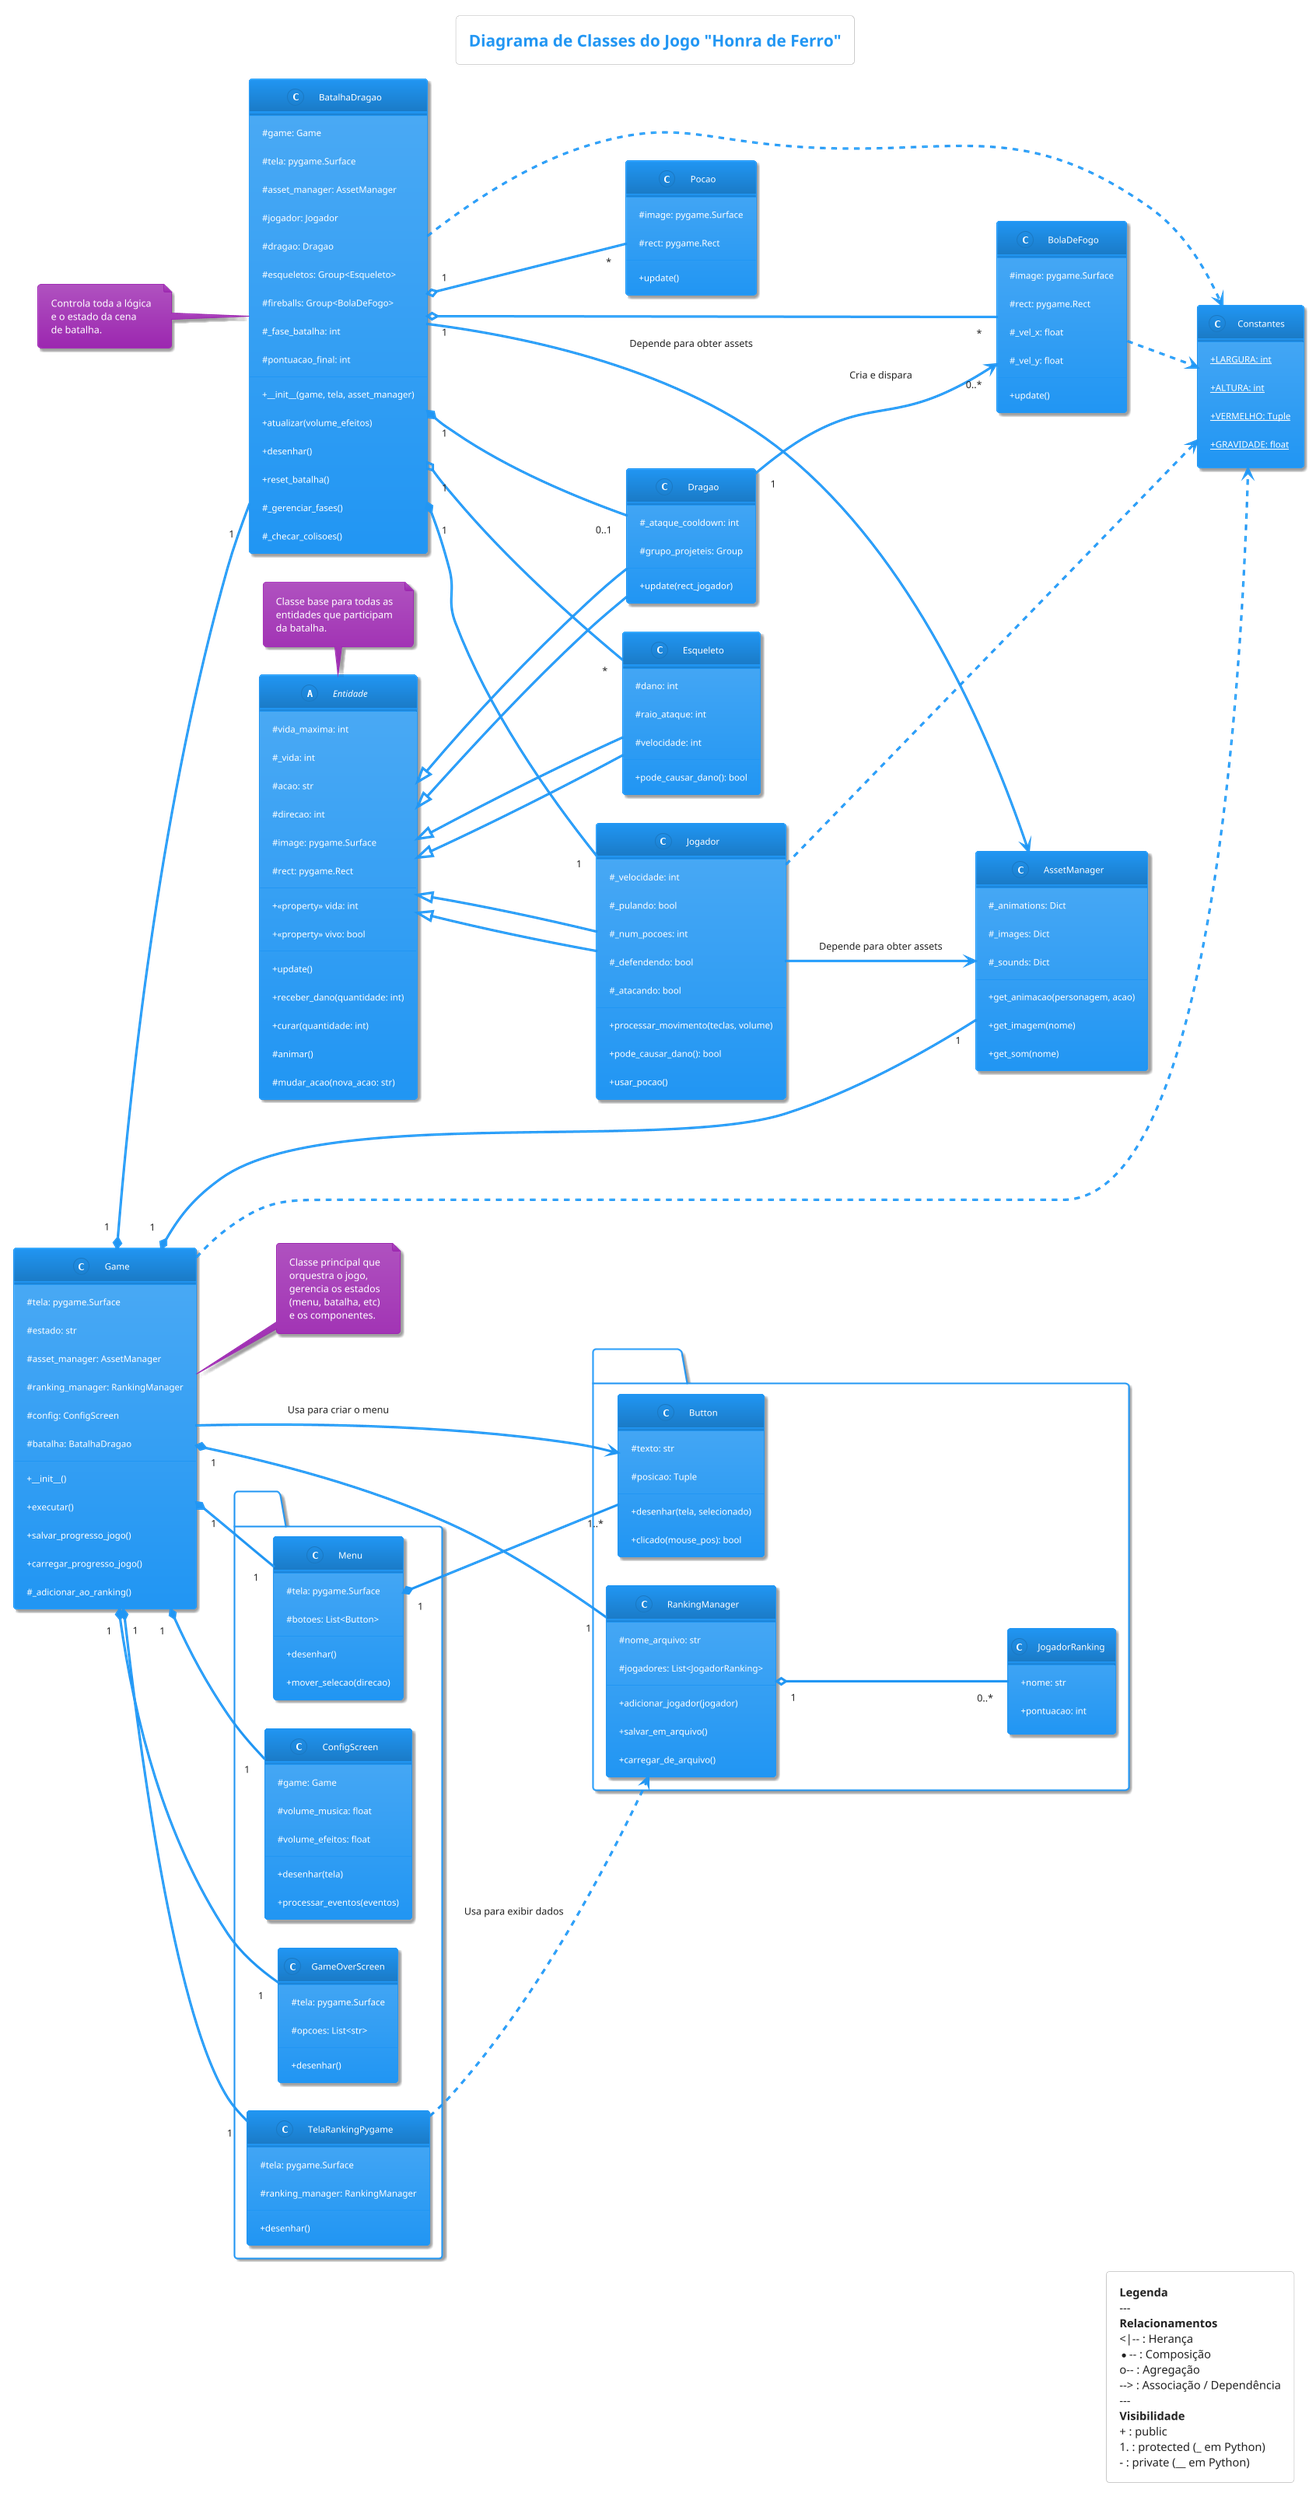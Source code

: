 @startuml "Honra de Ferro - Diagrama de Classes"

' Seta a direção do diagrama e a aparência para melhor legibilidade
left to right direction
skinparam classAttributeIconSize 0
!theme materia

' Título e Legenda
title **Diagrama de Classes do Jogo "Honra de Ferro"**
legend right
  **Legenda**
  ---
  **Relacionamentos**
  <|-- : Herança
  *-- : Composição
  o-- : Agregação
  --> : Associação / Dependência
  ---
  **Visibilidade**
  + : public
  # : protected (_ em Python)
  - : private (__ em Python)
end legend

'#################################
'# Classes Principais do Jogo
'#################################
class Game {
  # tela: pygame.Surface
  # estado: str
  # asset_manager: AssetManager
  # ranking_manager: RankingManager
  # config: ConfigScreen
  # batalha: BatalhaDragao
  --
  + __init__()
  + executar()
  + salvar_progresso_jogo()
  + carregar_progresso_jogo()
  # _adicionar_ao_ranking()
}

class BatalhaDragao {
  # game: Game
  # tela: pygame.Surface
  # asset_manager: AssetManager
  # jogador: Jogador
  # dragao: Dragao
  # esqueletos: Group<Esqueleto>
  # fireballs: Group<BolaDeFogo>
  # _fase_batalha: int
  # pontuacao_final: int
  --
  + __init__(game, tela, asset_manager)
  + atualizar(volume_efeitos)
  + desenhar()
  + reset_batalha()
  # _gerenciar_fases()
  # _checar_colisoes()
}

'#################################
'# Classes de Entidades (Modelo)
'#################################
abstract class Entidade {
  # vida_maxima: int
  # _vida: int
  # acao: str
  # direcao: int
  # image: pygame.Surface
  # rect: pygame.Rect
  --
  + <<property>> vida: int
  + <<property>> vivo: bool
  --
  + update()
  + receber_dano(quantidade: int)
  + curar(quantidade: int)
  # animar()
  # mudar_acao(nova_acao: str)
}

class Jogador extends Entidade {
  # _velocidade: int
  # _pulando: bool
  # _num_pocoes: int
  # _defendendo: bool
  # _atacando: bool
  --
  + processar_movimento(teclas, volume)
  + pode_causar_dano(): bool
  + usar_pocao()
}

class Esqueleto extends Entidade {
  # dano: int
  # raio_ataque: int
  # velocidade: int
  --
  + pode_causar_dano(): bool
}

class Dragao extends Entidade {
  # _ataque_cooldown: int
  # grupo_projeteis: Group
  --
  + update(rect_jogador)
}

class BolaDeFogo {
  # image: pygame.Surface
  # rect: pygame.Rect
  # _vel_x: float
  # _vel_y: float
  --
  + update()
}

class Pocao {
  # image: pygame.Surface
  # rect: pygame.Rect
  --
  + update()
}

'#################################
'# Classes de UI e Telas
'#################################
package "Telas" {
  class Menu {
    # tela: pygame.Surface
    # botoes: List<Button>
    --
    + desenhar()
    + mover_selecao(direcao)
  }

  class ConfigScreen {
    # game: Game
    # volume_musica: float
    # volume_efeitos: float
    --
    + desenhar(tela)
    + processar_eventos(eventos)
  }

  class GameOverScreen {
    # tela: pygame.Surface
    # opcoes: List<str>
    --
    + desenhar()
  }

  class TelaRankingPygame {
    # tela: pygame.Surface
    # ranking_manager: RankingManager
    --
    + desenhar()
  }
}

'#################################
'# Classes de Componentes e Managers
'#################################
package "Componentes" {
  class Button {
    # texto: str
    # posicao: Tuple
    --
    + desenhar(tela, selecionado)
    + clicado(mouse_pos): bool
  }
  
  class RankingManager {
    # nome_arquivo: str
    # jogadores: List<JogadorRanking>
    --
    + adicionar_jogador(jogador)
    + salvar_em_arquivo()
    + carregar_de_arquivo()
  }

  class JogadorRanking {
    + nome: str
    + pontuacao: int
  }
}

class AssetManager {
  # _animations: Dict
  # _images: Dict
  # _sounds: Dict
  --
  + get_animacao(personagem, acao)
  + get_imagem(nome)
  + get_som(nome)
}

class Constantes {
  + {static} LARGURA: int
  + {static} ALTURA: int
  + {static} VERMELHO: Tuple
  + {static} GRAVIDADE: float
}


'#################################
'# Relacionamentos
'#################################

' ---- Herança ----
Entidade <|-- Jogador
Entidade <|-- Esqueleto
Entidade <|-- Dragao

' ---- Composição (Game possui e gerencia os componentes principais) ----
Game "1" *-- "1" AssetManager
Game "1" *-- "1" RankingManager
Game "1" *-- "1" BatalhaDragao
Game "1" *-- "1" Menu
Game "1" *-- "1" ConfigScreen
Game "1" *-- "1" GameOverScreen
Game "1" *-- "1" TelaRankingPygame

' ---- Composição/Agregação dentro da Batalha ----
BatalhaDragao "1" *-- "1" Jogador
BatalhaDragao "1" *-- "0..1" Dragao
BatalhaDragao "1" o-- "*" Esqueleto
BatalhaDragao "1" o-- "*" Pocao
BatalhaDragao "1" o-- "*" BolaDeFogo

' ---- Composição de UI ----
Menu "1" *-- "1..*" Button

' ---- Agregação (RankingManager contém uma lista de JogadorRanking) ----
RankingManager "1" o-- "0..*" JogadorRanking

' ---- Dependências / Associações ----
Game --> Button : Usa para criar o menu
BatalhaDragao --> AssetManager : Depende para obter assets
Jogador --> AssetManager : Depende para obter assets
Dragao "1" --> "0..*" BolaDeFogo : Cria e dispara
TelaRankingPygame ..> RankingManager : Usa para exibir dados

' ---- Dependência de Constantes (muitas classes usam) ----
Game ..> Constantes
BatalhaDragao ..> Constantes
Jogador ..> Constantes
BolaDeFogo ..> Constantes


' ---- Notas Explicativas ----
note top of Entidade
  Classe base para todas as
  entidades que participam
  da batalha.
end note

note right of Game
  Classe principal que
  orquestra o jogo,
  gerencia os estados
  (menu, batalha, etc)
  e os componentes.
end note

note left of BatalhaDragao
  Controla toda a lógica
  e o estado da cena
  de batalha.
end note

@enduml